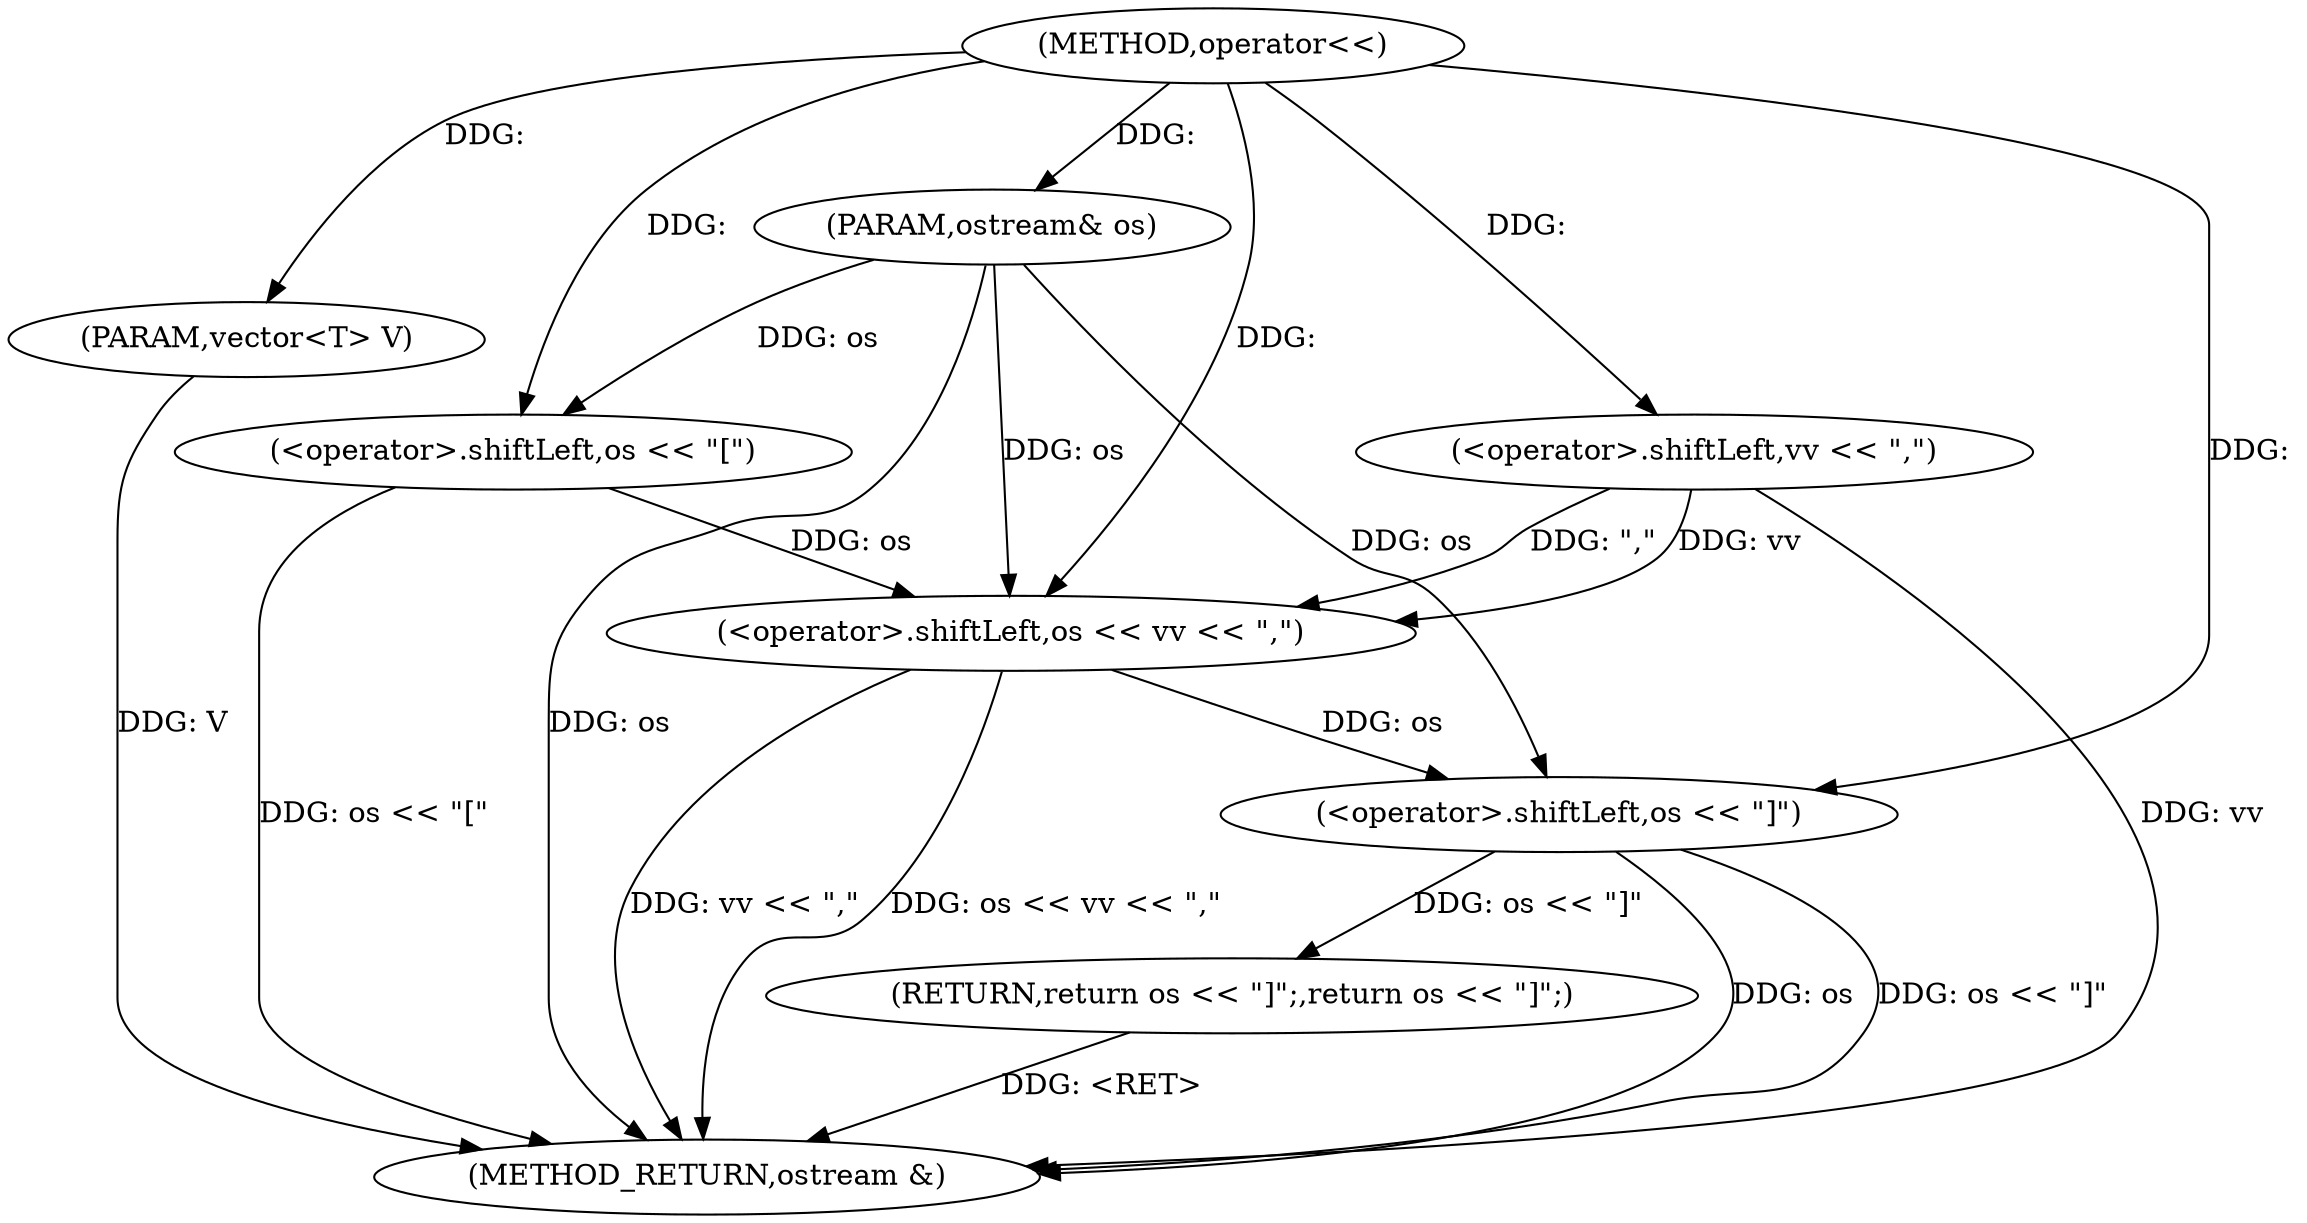 digraph "operator<<" {  
"1000147" [label = "(METHOD,operator<<)" ]
"1000164" [label = "(METHOD_RETURN,ostream &)" ]
"1000148" [label = "(PARAM,ostream& os)" ]
"1000149" [label = "(PARAM,vector<T> V)" ]
"1000151" [label = "(<operator>.shiftLeft,os << \"[\")" ]
"1000155" [label = "(<operator>.shiftLeft,os << vv << \",\")" ]
"1000160" [label = "(RETURN,return os << \"]\";,return os << \"]\";)" ]
"1000161" [label = "(<operator>.shiftLeft,os << \"]\")" ]
"1000157" [label = "(<operator>.shiftLeft,vv << \",\")" ]
  "1000160" -> "1000164"  [ label = "DDG: <RET>"] 
  "1000148" -> "1000164"  [ label = "DDG: os"] 
  "1000149" -> "1000164"  [ label = "DDG: V"] 
  "1000151" -> "1000164"  [ label = "DDG: os << \"[\""] 
  "1000155" -> "1000164"  [ label = "DDG: vv << \",\""] 
  "1000155" -> "1000164"  [ label = "DDG: os << vv << \",\""] 
  "1000161" -> "1000164"  [ label = "DDG: os"] 
  "1000161" -> "1000164"  [ label = "DDG: os << \"]\""] 
  "1000157" -> "1000164"  [ label = "DDG: vv"] 
  "1000147" -> "1000148"  [ label = "DDG: "] 
  "1000147" -> "1000149"  [ label = "DDG: "] 
  "1000161" -> "1000160"  [ label = "DDG: os << \"]\""] 
  "1000148" -> "1000151"  [ label = "DDG: os"] 
  "1000147" -> "1000151"  [ label = "DDG: "] 
  "1000151" -> "1000155"  [ label = "DDG: os"] 
  "1000148" -> "1000155"  [ label = "DDG: os"] 
  "1000147" -> "1000155"  [ label = "DDG: "] 
  "1000157" -> "1000155"  [ label = "DDG: \",\""] 
  "1000157" -> "1000155"  [ label = "DDG: vv"] 
  "1000147" -> "1000157"  [ label = "DDG: "] 
  "1000155" -> "1000161"  [ label = "DDG: os"] 
  "1000148" -> "1000161"  [ label = "DDG: os"] 
  "1000147" -> "1000161"  [ label = "DDG: "] 
}
